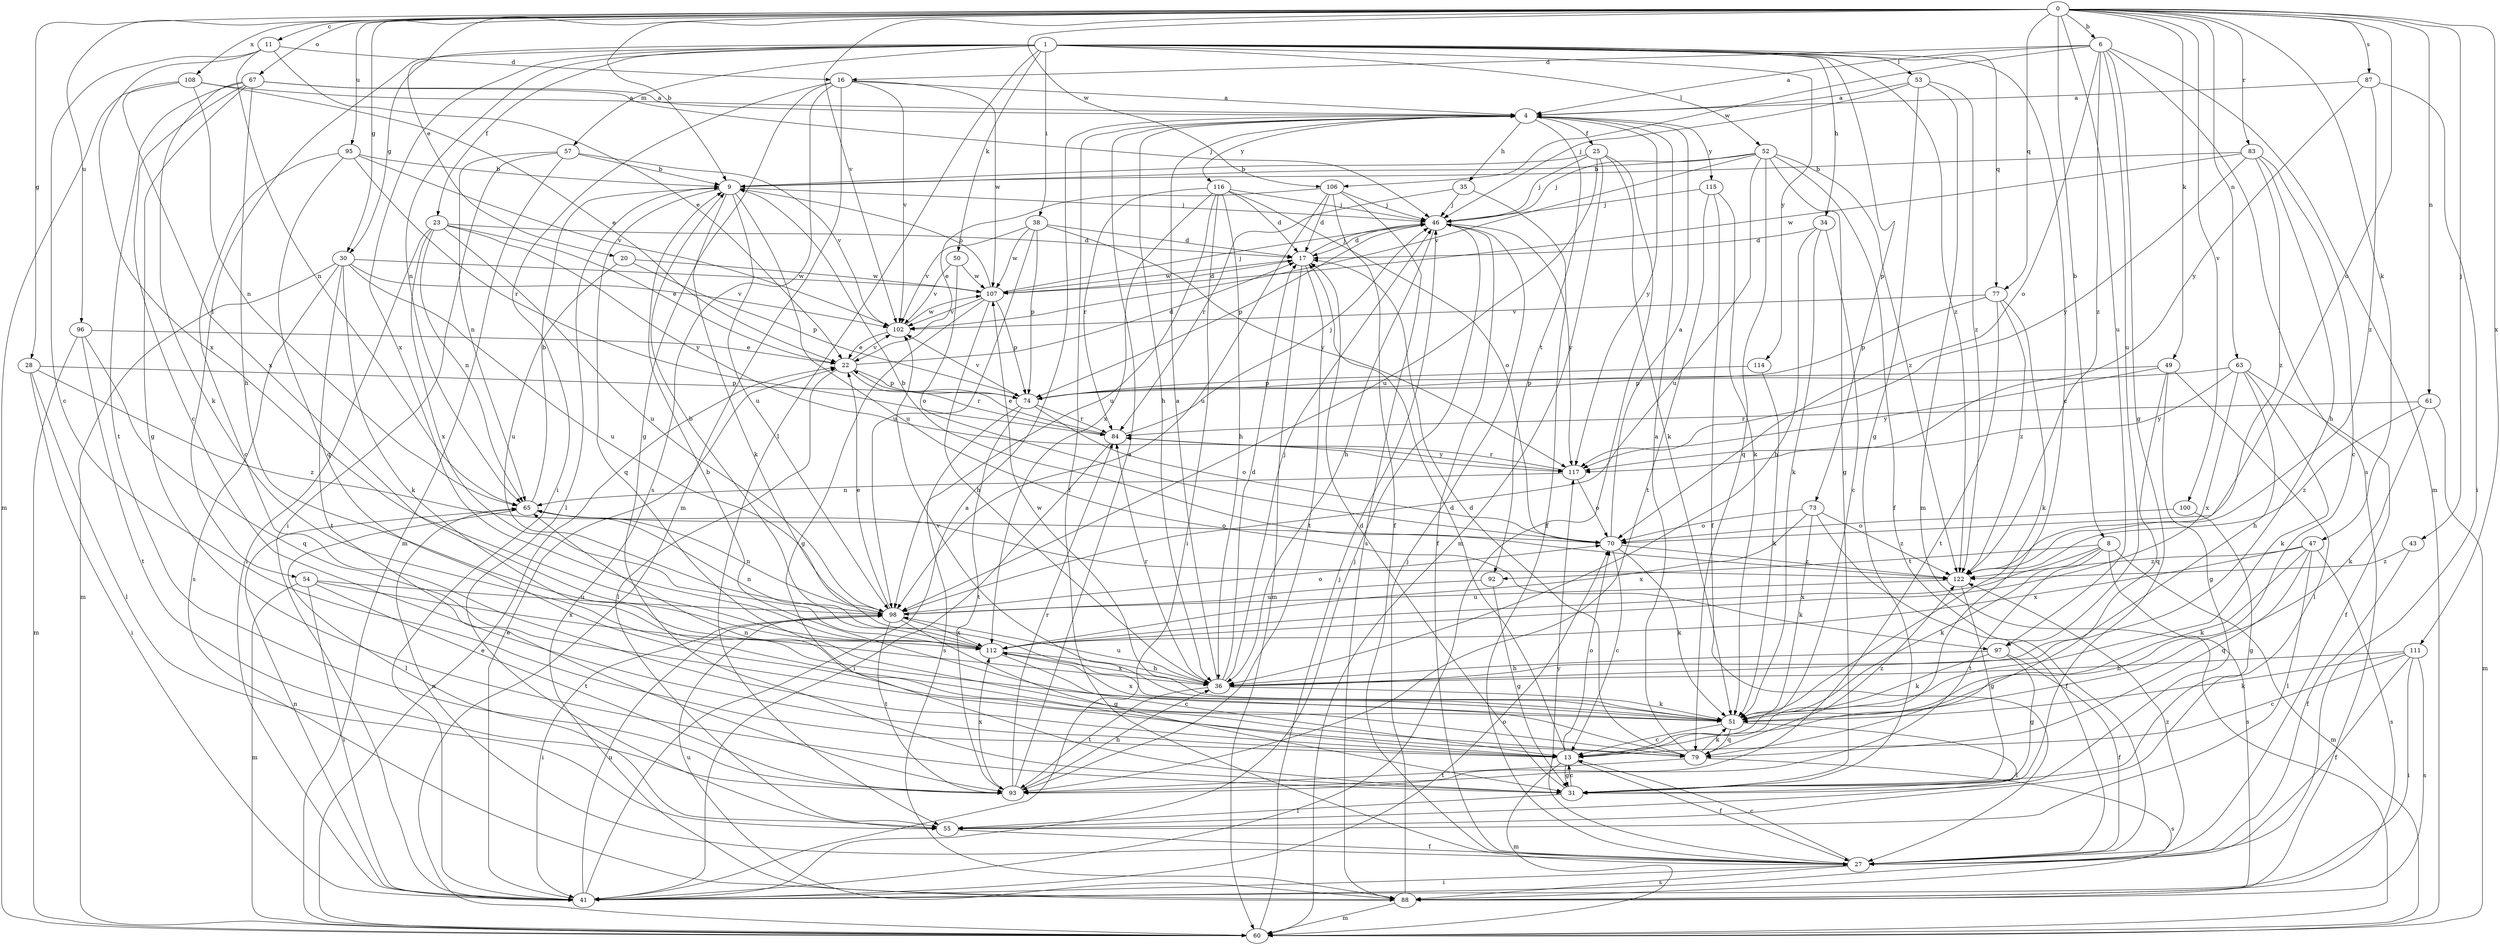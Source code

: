 strict digraph  {
0;
1;
4;
6;
8;
9;
11;
13;
16;
17;
20;
22;
23;
25;
27;
28;
30;
31;
34;
35;
36;
38;
41;
43;
46;
47;
49;
50;
51;
52;
53;
54;
55;
57;
60;
61;
63;
65;
67;
70;
73;
74;
77;
79;
83;
84;
87;
88;
92;
93;
95;
96;
97;
98;
100;
102;
106;
107;
108;
111;
112;
114;
115;
116;
117;
122;
0 -> 6  [label=b];
0 -> 8  [label=b];
0 -> 9  [label=b];
0 -> 11  [label=c];
0 -> 20  [label=e];
0 -> 28  [label=g];
0 -> 30  [label=g];
0 -> 43  [label=j];
0 -> 47  [label=k];
0 -> 49  [label=k];
0 -> 61  [label=n];
0 -> 63  [label=n];
0 -> 67  [label=o];
0 -> 70  [label=o];
0 -> 77  [label=q];
0 -> 83  [label=r];
0 -> 87  [label=s];
0 -> 95  [label=u];
0 -> 96  [label=u];
0 -> 97  [label=u];
0 -> 100  [label=v];
0 -> 102  [label=v];
0 -> 106  [label=w];
0 -> 108  [label=x];
0 -> 111  [label=x];
1 -> 13  [label=c];
1 -> 23  [label=f];
1 -> 30  [label=g];
1 -> 34  [label=h];
1 -> 38  [label=i];
1 -> 50  [label=k];
1 -> 52  [label=l];
1 -> 53  [label=l];
1 -> 54  [label=l];
1 -> 55  [label=l];
1 -> 57  [label=m];
1 -> 65  [label=n];
1 -> 73  [label=p];
1 -> 77  [label=q];
1 -> 112  [label=x];
1 -> 114  [label=y];
1 -> 122  [label=z];
4 -> 25  [label=f];
4 -> 27  [label=f];
4 -> 35  [label=h];
4 -> 36  [label=h];
4 -> 92  [label=t];
4 -> 115  [label=y];
4 -> 116  [label=y];
4 -> 117  [label=y];
6 -> 4  [label=a];
6 -> 16  [label=d];
6 -> 31  [label=g];
6 -> 60  [label=m];
6 -> 70  [label=o];
6 -> 88  [label=s];
6 -> 97  [label=u];
6 -> 106  [label=w];
6 -> 122  [label=z];
8 -> 51  [label=k];
8 -> 60  [label=m];
8 -> 88  [label=s];
8 -> 92  [label=t];
8 -> 93  [label=t];
8 -> 112  [label=x];
9 -> 46  [label=j];
9 -> 51  [label=k];
9 -> 55  [label=l];
9 -> 79  [label=q];
9 -> 97  [label=u];
9 -> 98  [label=u];
11 -> 13  [label=c];
11 -> 16  [label=d];
11 -> 22  [label=e];
11 -> 65  [label=n];
11 -> 112  [label=x];
13 -> 17  [label=d];
13 -> 27  [label=f];
13 -> 31  [label=g];
13 -> 60  [label=m];
13 -> 65  [label=n];
13 -> 70  [label=o];
16 -> 4  [label=a];
16 -> 31  [label=g];
16 -> 41  [label=i];
16 -> 60  [label=m];
16 -> 88  [label=s];
16 -> 102  [label=v];
16 -> 107  [label=w];
17 -> 46  [label=j];
17 -> 60  [label=m];
17 -> 93  [label=t];
17 -> 107  [label=w];
20 -> 74  [label=p];
20 -> 98  [label=u];
20 -> 107  [label=w];
22 -> 17  [label=d];
22 -> 55  [label=l];
22 -> 74  [label=p];
22 -> 84  [label=r];
22 -> 102  [label=v];
23 -> 17  [label=d];
23 -> 22  [label=e];
23 -> 41  [label=i];
23 -> 65  [label=n];
23 -> 98  [label=u];
23 -> 112  [label=x];
23 -> 117  [label=y];
25 -> 9  [label=b];
25 -> 41  [label=i];
25 -> 46  [label=j];
25 -> 51  [label=k];
25 -> 60  [label=m];
25 -> 98  [label=u];
27 -> 13  [label=c];
27 -> 41  [label=i];
27 -> 65  [label=n];
27 -> 88  [label=s];
27 -> 117  [label=y];
27 -> 122  [label=z];
28 -> 41  [label=i];
28 -> 55  [label=l];
28 -> 74  [label=p];
28 -> 122  [label=z];
30 -> 51  [label=k];
30 -> 60  [label=m];
30 -> 88  [label=s];
30 -> 93  [label=t];
30 -> 98  [label=u];
30 -> 102  [label=v];
30 -> 107  [label=w];
31 -> 13  [label=c];
31 -> 17  [label=d];
31 -> 55  [label=l];
34 -> 13  [label=c];
34 -> 17  [label=d];
34 -> 36  [label=h];
34 -> 51  [label=k];
35 -> 27  [label=f];
35 -> 46  [label=j];
35 -> 84  [label=r];
36 -> 4  [label=a];
36 -> 17  [label=d];
36 -> 46  [label=j];
36 -> 51  [label=k];
36 -> 84  [label=r];
36 -> 93  [label=t];
36 -> 98  [label=u];
36 -> 112  [label=x];
38 -> 17  [label=d];
38 -> 74  [label=p];
38 -> 98  [label=u];
38 -> 102  [label=v];
38 -> 107  [label=w];
38 -> 117  [label=y];
41 -> 4  [label=a];
41 -> 22  [label=e];
41 -> 46  [label=j];
41 -> 65  [label=n];
41 -> 70  [label=o];
41 -> 98  [label=u];
43 -> 27  [label=f];
43 -> 122  [label=z];
46 -> 17  [label=d];
46 -> 27  [label=f];
46 -> 36  [label=h];
46 -> 74  [label=p];
46 -> 117  [label=y];
47 -> 51  [label=k];
47 -> 55  [label=l];
47 -> 79  [label=q];
47 -> 88  [label=s];
47 -> 112  [label=x];
47 -> 122  [label=z];
49 -> 31  [label=g];
49 -> 55  [label=l];
49 -> 74  [label=p];
49 -> 79  [label=q];
49 -> 117  [label=y];
50 -> 70  [label=o];
50 -> 102  [label=v];
50 -> 107  [label=w];
51 -> 13  [label=c];
51 -> 55  [label=l];
51 -> 79  [label=q];
51 -> 102  [label=v];
51 -> 107  [label=w];
51 -> 112  [label=x];
52 -> 9  [label=b];
52 -> 27  [label=f];
52 -> 31  [label=g];
52 -> 46  [label=j];
52 -> 79  [label=q];
52 -> 98  [label=u];
52 -> 102  [label=v];
52 -> 122  [label=z];
53 -> 4  [label=a];
53 -> 31  [label=g];
53 -> 46  [label=j];
53 -> 60  [label=m];
53 -> 122  [label=z];
54 -> 41  [label=i];
54 -> 60  [label=m];
54 -> 93  [label=t];
54 -> 98  [label=u];
54 -> 112  [label=x];
55 -> 27  [label=f];
57 -> 9  [label=b];
57 -> 41  [label=i];
57 -> 60  [label=m];
57 -> 65  [label=n];
57 -> 102  [label=v];
60 -> 22  [label=e];
60 -> 46  [label=j];
61 -> 51  [label=k];
61 -> 60  [label=m];
61 -> 84  [label=r];
61 -> 122  [label=z];
63 -> 27  [label=f];
63 -> 36  [label=h];
63 -> 51  [label=k];
63 -> 74  [label=p];
63 -> 112  [label=x];
63 -> 117  [label=y];
65 -> 9  [label=b];
65 -> 55  [label=l];
65 -> 70  [label=o];
67 -> 4  [label=a];
67 -> 13  [label=c];
67 -> 31  [label=g];
67 -> 36  [label=h];
67 -> 46  [label=j];
67 -> 51  [label=k];
67 -> 93  [label=t];
70 -> 4  [label=a];
70 -> 13  [label=c];
70 -> 51  [label=k];
70 -> 122  [label=z];
73 -> 27  [label=f];
73 -> 51  [label=k];
73 -> 70  [label=o];
73 -> 112  [label=x];
73 -> 122  [label=z];
74 -> 70  [label=o];
74 -> 84  [label=r];
74 -> 88  [label=s];
74 -> 93  [label=t];
74 -> 102  [label=v];
77 -> 51  [label=k];
77 -> 74  [label=p];
77 -> 93  [label=t];
77 -> 102  [label=v];
77 -> 122  [label=z];
79 -> 4  [label=a];
79 -> 9  [label=b];
79 -> 17  [label=d];
79 -> 51  [label=k];
79 -> 88  [label=s];
79 -> 93  [label=t];
79 -> 122  [label=z];
83 -> 9  [label=b];
83 -> 13  [label=c];
83 -> 36  [label=h];
83 -> 107  [label=w];
83 -> 117  [label=y];
83 -> 122  [label=z];
84 -> 22  [label=e];
84 -> 41  [label=i];
84 -> 46  [label=j];
84 -> 117  [label=y];
87 -> 4  [label=a];
87 -> 41  [label=i];
87 -> 117  [label=y];
87 -> 122  [label=z];
88 -> 46  [label=j];
88 -> 60  [label=m];
88 -> 98  [label=u];
92 -> 31  [label=g];
92 -> 98  [label=u];
93 -> 4  [label=a];
93 -> 36  [label=h];
93 -> 84  [label=r];
93 -> 112  [label=x];
95 -> 9  [label=b];
95 -> 13  [label=c];
95 -> 79  [label=q];
95 -> 84  [label=r];
95 -> 102  [label=v];
96 -> 22  [label=e];
96 -> 60  [label=m];
96 -> 79  [label=q];
96 -> 93  [label=t];
97 -> 27  [label=f];
97 -> 31  [label=g];
97 -> 36  [label=h];
97 -> 51  [label=k];
98 -> 22  [label=e];
98 -> 31  [label=g];
98 -> 41  [label=i];
98 -> 65  [label=n];
98 -> 70  [label=o];
98 -> 93  [label=t];
98 -> 112  [label=x];
100 -> 31  [label=g];
100 -> 70  [label=o];
102 -> 22  [label=e];
102 -> 107  [label=w];
106 -> 17  [label=d];
106 -> 22  [label=e];
106 -> 27  [label=f];
106 -> 46  [label=j];
106 -> 88  [label=s];
106 -> 98  [label=u];
107 -> 9  [label=b];
107 -> 17  [label=d];
107 -> 31  [label=g];
107 -> 36  [label=h];
107 -> 46  [label=j];
107 -> 74  [label=p];
107 -> 102  [label=v];
108 -> 4  [label=a];
108 -> 22  [label=e];
108 -> 60  [label=m];
108 -> 65  [label=n];
108 -> 112  [label=x];
111 -> 13  [label=c];
111 -> 27  [label=f];
111 -> 36  [label=h];
111 -> 41  [label=i];
111 -> 51  [label=k];
111 -> 88  [label=s];
112 -> 9  [label=b];
112 -> 13  [label=c];
112 -> 36  [label=h];
112 -> 65  [label=n];
114 -> 51  [label=k];
114 -> 74  [label=p];
115 -> 27  [label=f];
115 -> 46  [label=j];
115 -> 51  [label=k];
115 -> 93  [label=t];
116 -> 17  [label=d];
116 -> 36  [label=h];
116 -> 41  [label=i];
116 -> 46  [label=j];
116 -> 70  [label=o];
116 -> 84  [label=r];
116 -> 98  [label=u];
116 -> 112  [label=x];
117 -> 65  [label=n];
117 -> 70  [label=o];
117 -> 84  [label=r];
122 -> 9  [label=b];
122 -> 31  [label=g];
122 -> 98  [label=u];
}

